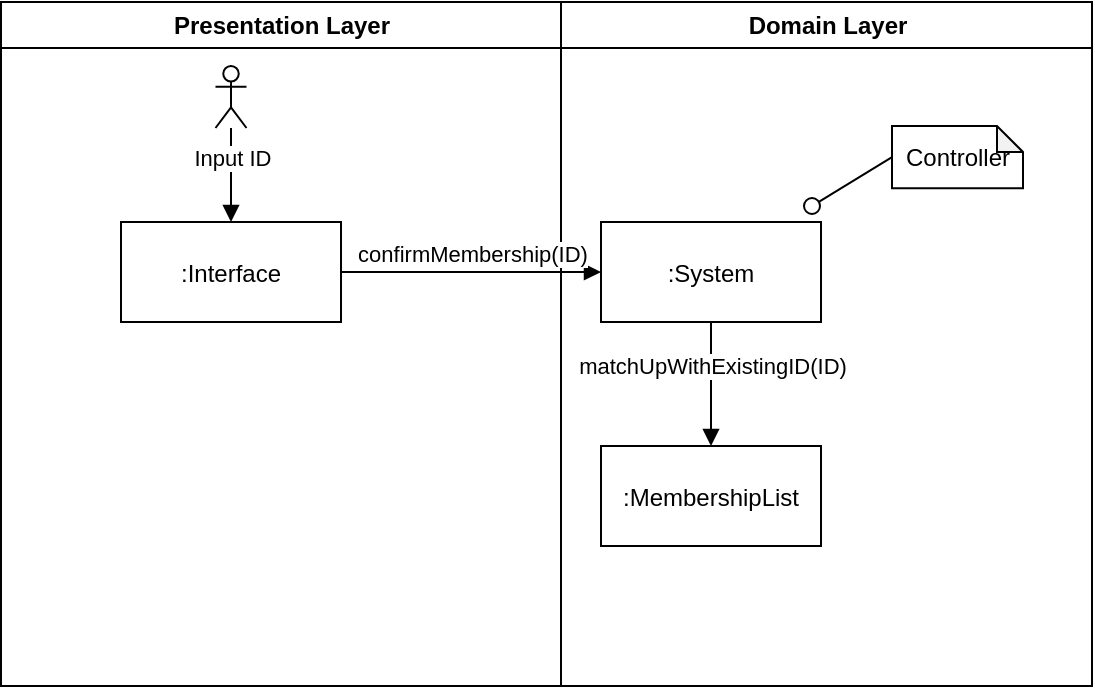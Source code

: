<mxfile version="23.1.5" type="github">
  <diagram name="Page-1" id="e7e014a7-5840-1c2e-5031-d8a46d1fe8dd">
    <mxGraphModel dx="708" dy="453" grid="1" gridSize="10" guides="1" tooltips="1" connect="1" arrows="1" fold="1" page="1" pageScale="1" pageWidth="1169" pageHeight="826" background="none" math="0" shadow="0">
      <root>
        <mxCell id="0" />
        <mxCell id="1" parent="0" />
        <mxCell id="2" value="Presentation Layer" style="swimlane;whiteSpace=wrap" parent="1" vertex="1">
          <mxGeometry x="164.5" y="128" width="280" height="342" as="geometry" />
        </mxCell>
        <mxCell id="7" value=":Interface" style="" parent="2" vertex="1">
          <mxGeometry x="60" y="110" width="110" height="50" as="geometry" />
        </mxCell>
        <mxCell id="l5u-4_CDlA-rln_UsC7J-41" value="Staff" style="shape=umlActor;verticalLabelPosition=bottom;verticalAlign=top;html=1;" vertex="1" parent="2">
          <mxGeometry x="107.25" y="32" width="15.5" height="31" as="geometry" />
        </mxCell>
        <mxCell id="l5u-4_CDlA-rln_UsC7J-46" value="Input ID" style="html=1;verticalAlign=bottom;endArrow=block;curved=0;rounded=0;entryX=0.5;entryY=0;entryDx=0;entryDy=0;" edge="1" parent="2" source="l5u-4_CDlA-rln_UsC7J-41" target="7">
          <mxGeometry width="80" relative="1" as="geometry">
            <mxPoint x="165.5" y="72" as="sourcePoint" />
            <mxPoint x="245.5" y="72" as="targetPoint" />
          </mxGeometry>
        </mxCell>
        <mxCell id="3" value="Domain Layer" style="swimlane;whiteSpace=wrap" parent="1" vertex="1">
          <mxGeometry x="444.5" y="128" width="265.5" height="342" as="geometry" />
        </mxCell>
        <mxCell id="15" value=":System" style="" parent="3" vertex="1">
          <mxGeometry x="20" y="110" width="110" height="50" as="geometry" />
        </mxCell>
        <mxCell id="l5u-4_CDlA-rln_UsC7J-44" value=":MembershipList" style="" vertex="1" parent="3">
          <mxGeometry x="20" y="222" width="110" height="50" as="geometry" />
        </mxCell>
        <mxCell id="l5u-4_CDlA-rln_UsC7J-48" value="matchUpWithExistingID(ID)" style="html=1;verticalAlign=bottom;endArrow=block;curved=0;rounded=0;exitX=0.5;exitY=1;exitDx=0;exitDy=0;entryX=0.5;entryY=0;entryDx=0;entryDy=0;" edge="1" parent="3" source="15" target="l5u-4_CDlA-rln_UsC7J-44">
          <mxGeometry width="80" relative="1" as="geometry">
            <mxPoint x="90" y="82" as="sourcePoint" />
            <mxPoint x="125.5" y="202" as="targetPoint" />
          </mxGeometry>
        </mxCell>
        <mxCell id="l5u-4_CDlA-rln_UsC7J-49" value="" style="html=1;verticalAlign=bottom;startArrow=oval;startFill=0;endArrow=none;startSize=8;curved=0;rounded=0;labelBackgroundColor=default;endFill=0;entryX=0;entryY=0.5;entryDx=0;entryDy=0;entryPerimeter=0;" edge="1" parent="3" target="l5u-4_CDlA-rln_UsC7J-51">
          <mxGeometry width="60" relative="1" as="geometry">
            <mxPoint x="125.5" y="102" as="sourcePoint" />
            <mxPoint x="165.5" y="71.43" as="targetPoint" />
          </mxGeometry>
        </mxCell>
        <mxCell id="l5u-4_CDlA-rln_UsC7J-51" value="Controller" style="shape=note;whiteSpace=wrap;html=1;backgroundOutline=1;darkOpacity=0.05;size=13;" vertex="1" parent="3">
          <mxGeometry x="165.5" y="62" width="65.5" height="31.11" as="geometry" />
        </mxCell>
        <mxCell id="l5u-4_CDlA-rln_UsC7J-47" value="confirmMembership(ID)" style="html=1;verticalAlign=bottom;endArrow=block;curved=0;rounded=0;entryX=0;entryY=0.5;entryDx=0;entryDy=0;exitX=1;exitY=0.5;exitDx=0;exitDy=0;" edge="1" parent="1" source="7" target="15">
          <mxGeometry width="80" relative="1" as="geometry">
            <mxPoint x="389.73" y="180" as="sourcePoint" />
            <mxPoint x="389.73" y="227" as="targetPoint" />
          </mxGeometry>
        </mxCell>
      </root>
    </mxGraphModel>
  </diagram>
</mxfile>
